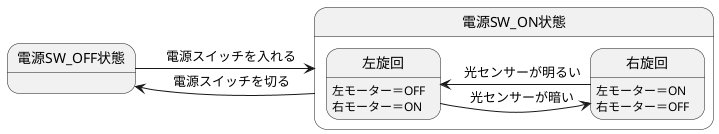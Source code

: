 @startuml 演習6-5-3
    state 電源SW_OFF状態{

    }
    state 電源SW_ON状態{
        state 左旋回{

        }
        state 右旋回{
            
        }
    }
    左旋回:左モーター＝OFF
    左旋回:右モーター＝ON
    右旋回:左モーター＝ON
    右旋回:右モーター＝OFF
    電源SW_OFF状態->電源SW_ON状態:　電源スイッチを入れる
    電源SW_OFF状態<-電源SW_ON状態:　電源スイッチを切る
    左旋回->右旋回:　光センサーが暗い
    右旋回->左旋回:　光センサーが明るい

@enduml